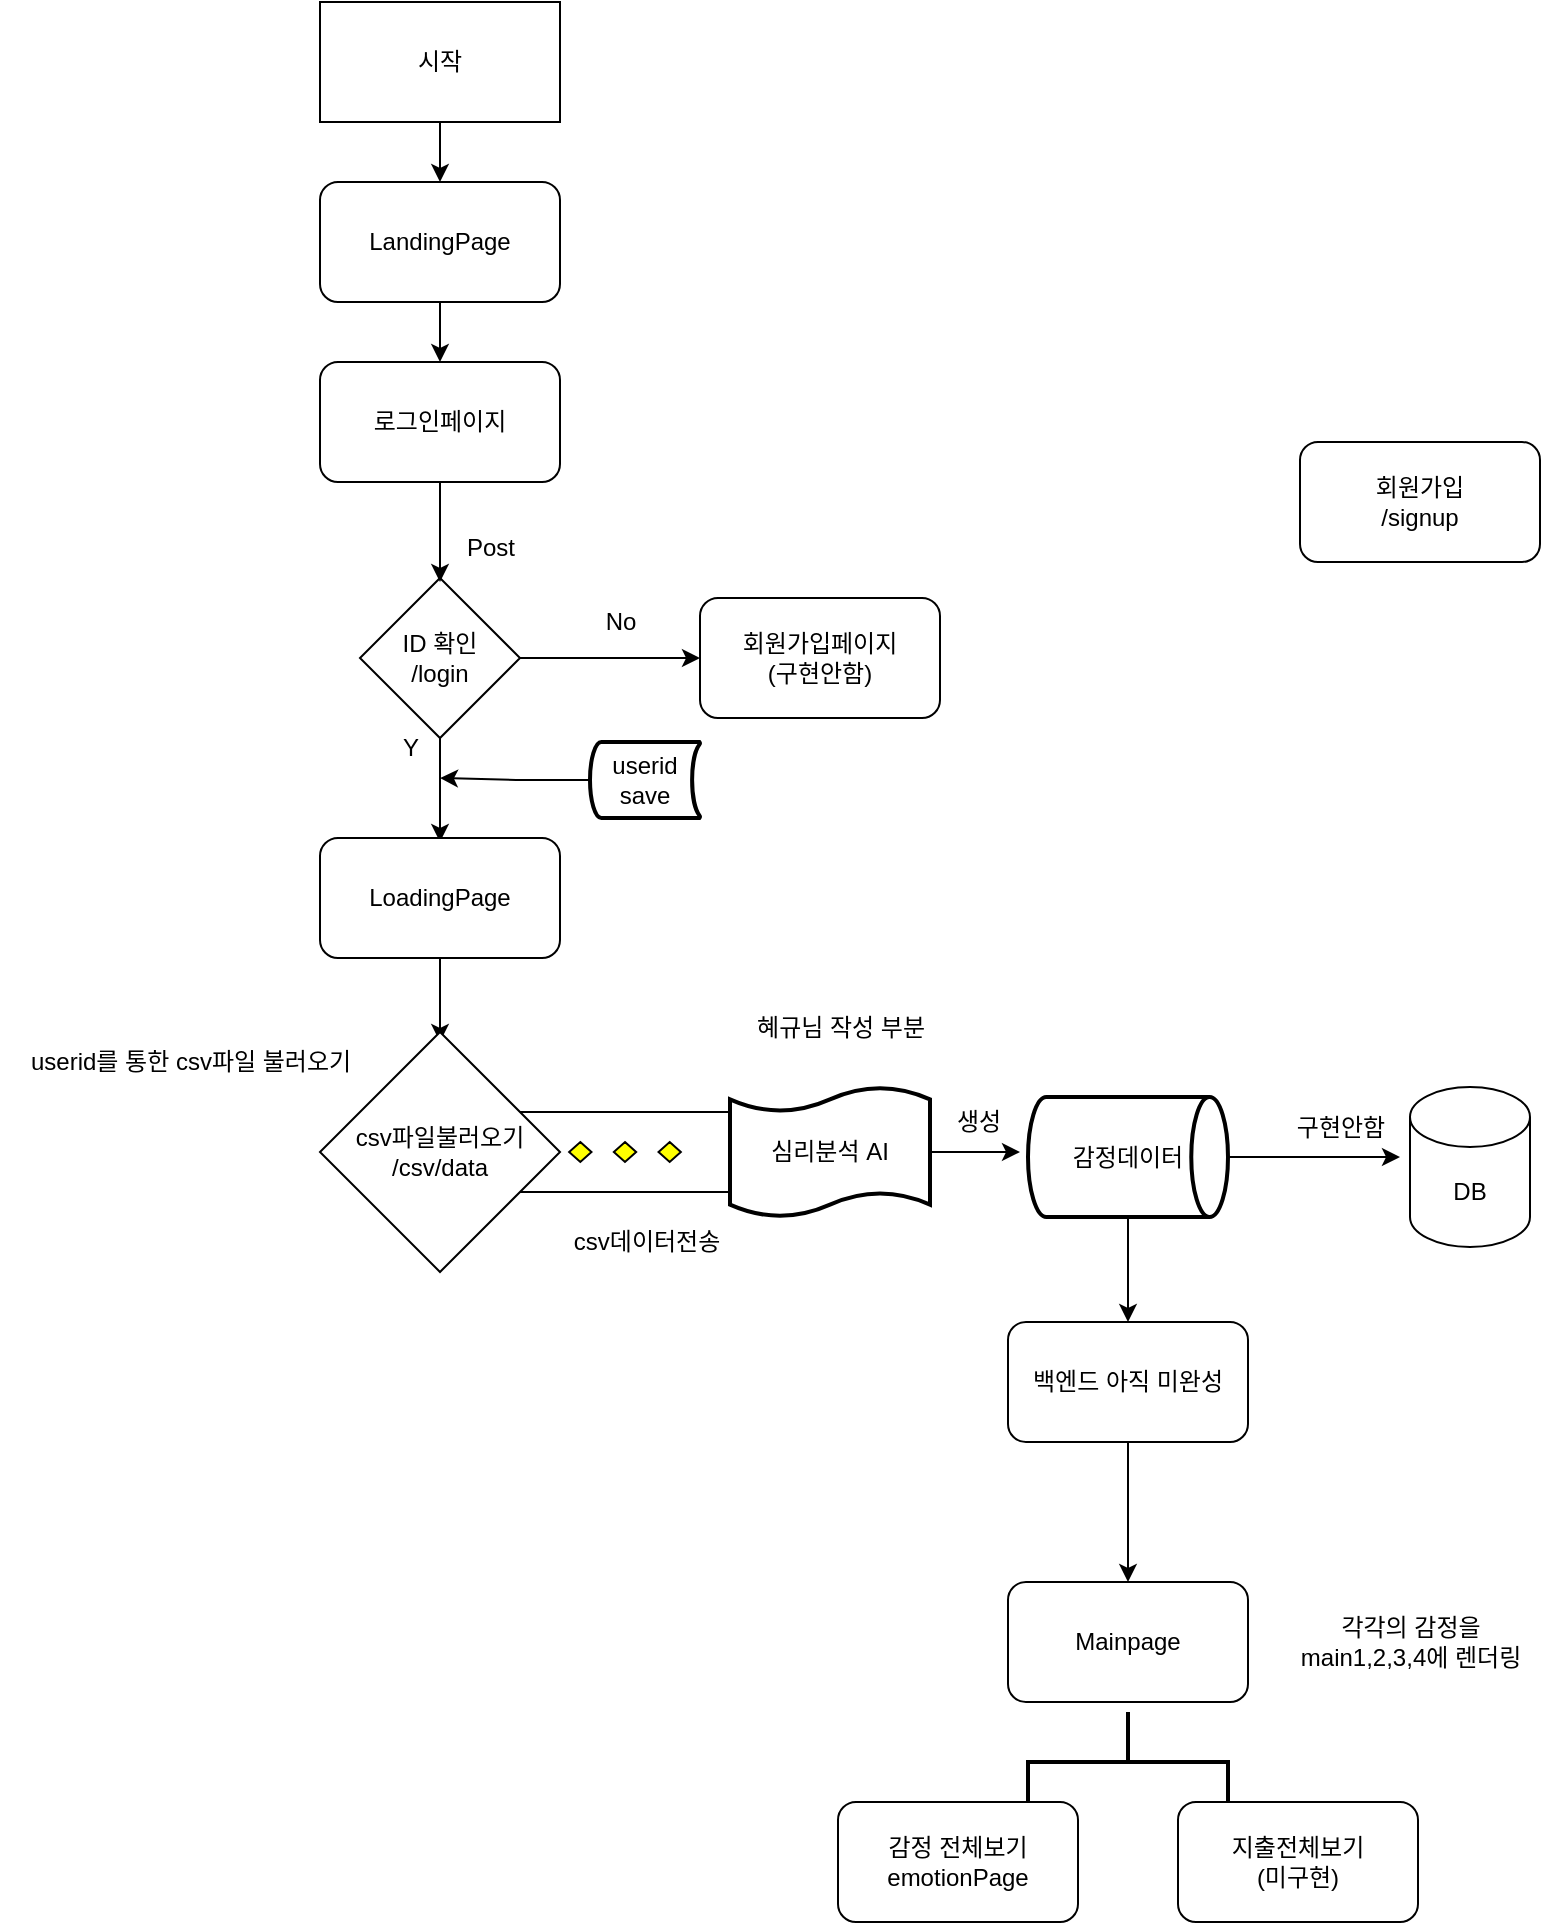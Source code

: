 <mxfile version="24.7.6">
  <diagram id="C5RBs43oDa-KdzZeNtuy" name="Page-1">
    <mxGraphModel dx="2514" dy="908" grid="1" gridSize="10" guides="1" tooltips="1" connect="1" arrows="1" fold="1" page="1" pageScale="1" pageWidth="827" pageHeight="1169" math="0" shadow="0">
      <root>
        <mxCell id="WIyWlLk6GJQsqaUBKTNV-0" />
        <mxCell id="WIyWlLk6GJQsqaUBKTNV-1" parent="WIyWlLk6GJQsqaUBKTNV-0" />
        <mxCell id="CNPABHZbF_ML2ywuMDAk-8" style="edgeStyle=orthogonalEdgeStyle;rounded=0;orthogonalLoop=1;jettySize=auto;html=1;exitX=0.5;exitY=1;exitDx=0;exitDy=0;" edge="1" parent="WIyWlLk6GJQsqaUBKTNV-1" source="pmGdqVMIsXKz8pEKTWjR-2">
          <mxGeometry relative="1" as="geometry">
            <mxPoint x="120" y="90" as="targetPoint" />
          </mxGeometry>
        </mxCell>
        <mxCell id="pmGdqVMIsXKz8pEKTWjR-2" value="시작" style="rounded=0;whiteSpace=wrap;html=1;" parent="WIyWlLk6GJQsqaUBKTNV-1" vertex="1">
          <mxGeometry x="60" width="120" height="60" as="geometry" />
        </mxCell>
        <mxCell id="CNPABHZbF_ML2ywuMDAk-13" style="edgeStyle=orthogonalEdgeStyle;rounded=0;orthogonalLoop=1;jettySize=auto;html=1;exitX=1;exitY=0.5;exitDx=0;exitDy=0;" edge="1" parent="WIyWlLk6GJQsqaUBKTNV-1" source="pmGdqVMIsXKz8pEKTWjR-4">
          <mxGeometry relative="1" as="geometry">
            <mxPoint x="250" y="328" as="targetPoint" />
          </mxGeometry>
        </mxCell>
        <mxCell id="CNPABHZbF_ML2ywuMDAk-14" style="edgeStyle=orthogonalEdgeStyle;rounded=0;orthogonalLoop=1;jettySize=auto;html=1;exitX=0.5;exitY=1;exitDx=0;exitDy=0;" edge="1" parent="WIyWlLk6GJQsqaUBKTNV-1" source="pmGdqVMIsXKz8pEKTWjR-4">
          <mxGeometry relative="1" as="geometry">
            <mxPoint x="120" y="420" as="targetPoint" />
          </mxGeometry>
        </mxCell>
        <mxCell id="pmGdqVMIsXKz8pEKTWjR-4" value="ID 확인&lt;div&gt;/login&lt;/div&gt;" style="rhombus;whiteSpace=wrap;html=1;" parent="WIyWlLk6GJQsqaUBKTNV-1" vertex="1">
          <mxGeometry x="80" y="288" width="80" height="80" as="geometry" />
        </mxCell>
        <mxCell id="pmGdqVMIsXKz8pEKTWjR-8" value="회원가입&lt;div&gt;/signup&lt;/div&gt;" style="rounded=1;whiteSpace=wrap;html=1;" parent="WIyWlLk6GJQsqaUBKTNV-1" vertex="1">
          <mxGeometry x="550" y="220" width="120" height="60" as="geometry" />
        </mxCell>
        <mxCell id="CNPABHZbF_ML2ywuMDAk-26" style="edgeStyle=orthogonalEdgeStyle;rounded=0;orthogonalLoop=1;jettySize=auto;html=1;exitX=1;exitY=0.5;exitDx=0;exitDy=0;exitPerimeter=0;" edge="1" parent="WIyWlLk6GJQsqaUBKTNV-1" source="pmGdqVMIsXKz8pEKTWjR-27">
          <mxGeometry relative="1" as="geometry">
            <mxPoint x="410" y="575" as="targetPoint" />
          </mxGeometry>
        </mxCell>
        <mxCell id="pmGdqVMIsXKz8pEKTWjR-27" value="심리분석 AI" style="shape=tape;whiteSpace=wrap;html=1;strokeWidth=2;size=0.19" parent="WIyWlLk6GJQsqaUBKTNV-1" vertex="1">
          <mxGeometry x="265" y="542.5" width="100" height="65" as="geometry" />
        </mxCell>
        <mxCell id="pmGdqVMIsXKz8pEKTWjR-28" value="" style="verticalLabelPosition=bottom;verticalAlign=top;html=1;shape=mxgraph.flowchart.parallel_mode;pointerEvents=1" parent="WIyWlLk6GJQsqaUBKTNV-1" vertex="1">
          <mxGeometry x="160" y="555" width="105" height="40" as="geometry" />
        </mxCell>
        <mxCell id="CNPABHZbF_ML2ywuMDAk-3" style="edgeStyle=orthogonalEdgeStyle;rounded=0;orthogonalLoop=1;jettySize=auto;html=1;exitX=0.5;exitY=1;exitDx=0;exitDy=0;" edge="1" parent="WIyWlLk6GJQsqaUBKTNV-1" source="CNPABHZbF_ML2ywuMDAk-1">
          <mxGeometry relative="1" as="geometry">
            <mxPoint x="120" y="290" as="targetPoint" />
          </mxGeometry>
        </mxCell>
        <mxCell id="CNPABHZbF_ML2ywuMDAk-1" value="로그인페이지" style="rounded=1;whiteSpace=wrap;html=1;" vertex="1" parent="WIyWlLk6GJQsqaUBKTNV-1">
          <mxGeometry x="60" y="180" width="120" height="60" as="geometry" />
        </mxCell>
        <mxCell id="CNPABHZbF_ML2ywuMDAk-6" value="No" style="text;html=1;align=center;verticalAlign=middle;resizable=0;points=[];autosize=1;strokeColor=none;fillColor=none;" vertex="1" parent="WIyWlLk6GJQsqaUBKTNV-1">
          <mxGeometry x="190" y="295" width="40" height="30" as="geometry" />
        </mxCell>
        <mxCell id="CNPABHZbF_ML2ywuMDAk-7" value="회원가입페이지&lt;div&gt;(구현안함)&lt;/div&gt;" style="rounded=1;whiteSpace=wrap;html=1;" vertex="1" parent="WIyWlLk6GJQsqaUBKTNV-1">
          <mxGeometry x="250" y="298" width="120" height="60" as="geometry" />
        </mxCell>
        <mxCell id="CNPABHZbF_ML2ywuMDAk-11" value="" style="edgeStyle=orthogonalEdgeStyle;rounded=0;orthogonalLoop=1;jettySize=auto;html=1;" edge="1" parent="WIyWlLk6GJQsqaUBKTNV-1" source="CNPABHZbF_ML2ywuMDAk-9" target="CNPABHZbF_ML2ywuMDAk-1">
          <mxGeometry relative="1" as="geometry" />
        </mxCell>
        <mxCell id="CNPABHZbF_ML2ywuMDAk-9" value="LandingPage" style="rounded=1;whiteSpace=wrap;html=1;" vertex="1" parent="WIyWlLk6GJQsqaUBKTNV-1">
          <mxGeometry x="60" y="90" width="120" height="60" as="geometry" />
        </mxCell>
        <mxCell id="CNPABHZbF_ML2ywuMDAk-12" value="Post" style="text;html=1;align=center;verticalAlign=middle;resizable=0;points=[];autosize=1;strokeColor=none;fillColor=none;" vertex="1" parent="WIyWlLk6GJQsqaUBKTNV-1">
          <mxGeometry x="120" y="258" width="50" height="30" as="geometry" />
        </mxCell>
        <mxCell id="CNPABHZbF_ML2ywuMDAk-15" value="Y" style="text;html=1;align=center;verticalAlign=middle;resizable=0;points=[];autosize=1;strokeColor=none;fillColor=none;" vertex="1" parent="WIyWlLk6GJQsqaUBKTNV-1">
          <mxGeometry x="90" y="358" width="30" height="30" as="geometry" />
        </mxCell>
        <mxCell id="CNPABHZbF_ML2ywuMDAk-18" style="edgeStyle=orthogonalEdgeStyle;rounded=0;orthogonalLoop=1;jettySize=auto;html=1;exitX=0.5;exitY=1;exitDx=0;exitDy=0;" edge="1" parent="WIyWlLk6GJQsqaUBKTNV-1" source="CNPABHZbF_ML2ywuMDAk-16">
          <mxGeometry relative="1" as="geometry">
            <mxPoint x="120" y="520" as="targetPoint" />
          </mxGeometry>
        </mxCell>
        <mxCell id="CNPABHZbF_ML2ywuMDAk-16" value="LoadingPage" style="rounded=1;whiteSpace=wrap;html=1;" vertex="1" parent="WIyWlLk6GJQsqaUBKTNV-1">
          <mxGeometry x="60" y="418" width="120" height="60" as="geometry" />
        </mxCell>
        <mxCell id="CNPABHZbF_ML2ywuMDAk-20" style="edgeStyle=orthogonalEdgeStyle;rounded=0;orthogonalLoop=1;jettySize=auto;html=1;" edge="1" parent="WIyWlLk6GJQsqaUBKTNV-1" source="CNPABHZbF_ML2ywuMDAk-19">
          <mxGeometry relative="1" as="geometry">
            <mxPoint x="120" y="388" as="targetPoint" />
          </mxGeometry>
        </mxCell>
        <mxCell id="CNPABHZbF_ML2ywuMDAk-19" value="userid&lt;br&gt;save" style="strokeWidth=2;html=1;shape=mxgraph.flowchart.stored_data;whiteSpace=wrap;" vertex="1" parent="WIyWlLk6GJQsqaUBKTNV-1">
          <mxGeometry x="195" y="370" width="55" height="38" as="geometry" />
        </mxCell>
        <mxCell id="CNPABHZbF_ML2ywuMDAk-21" value="&lt;div&gt;csv파일불러오기&lt;/div&gt;/csv/data" style="rhombus;whiteSpace=wrap;html=1;" vertex="1" parent="WIyWlLk6GJQsqaUBKTNV-1">
          <mxGeometry x="60" y="515" width="120" height="120" as="geometry" />
        </mxCell>
        <mxCell id="CNPABHZbF_ML2ywuMDAk-22" value="userid를 통한 csv파일 불러오기" style="text;html=1;align=center;verticalAlign=middle;resizable=0;points=[];autosize=1;strokeColor=none;fillColor=none;" vertex="1" parent="WIyWlLk6GJQsqaUBKTNV-1">
          <mxGeometry x="-100" y="515" width="190" height="30" as="geometry" />
        </mxCell>
        <mxCell id="CNPABHZbF_ML2ywuMDAk-24" value="csv데이터전송" style="text;html=1;align=center;verticalAlign=middle;resizable=0;points=[];autosize=1;strokeColor=none;fillColor=none;" vertex="1" parent="WIyWlLk6GJQsqaUBKTNV-1">
          <mxGeometry x="172.5" y="605" width="100" height="30" as="geometry" />
        </mxCell>
        <mxCell id="CNPABHZbF_ML2ywuMDAk-28" style="edgeStyle=orthogonalEdgeStyle;rounded=0;orthogonalLoop=1;jettySize=auto;html=1;" edge="1" parent="WIyWlLk6GJQsqaUBKTNV-1" source="CNPABHZbF_ML2ywuMDAk-25">
          <mxGeometry relative="1" as="geometry">
            <mxPoint x="464" y="660" as="targetPoint" />
          </mxGeometry>
        </mxCell>
        <mxCell id="CNPABHZbF_ML2ywuMDAk-29" style="edgeStyle=orthogonalEdgeStyle;rounded=0;orthogonalLoop=1;jettySize=auto;html=1;" edge="1" parent="WIyWlLk6GJQsqaUBKTNV-1" source="CNPABHZbF_ML2ywuMDAk-25">
          <mxGeometry relative="1" as="geometry">
            <mxPoint x="600" y="577.5" as="targetPoint" />
          </mxGeometry>
        </mxCell>
        <mxCell id="CNPABHZbF_ML2ywuMDAk-25" value="감정데이터" style="strokeWidth=2;html=1;shape=mxgraph.flowchart.direct_data;whiteSpace=wrap;" vertex="1" parent="WIyWlLk6GJQsqaUBKTNV-1">
          <mxGeometry x="414" y="547.5" width="100" height="60" as="geometry" />
        </mxCell>
        <mxCell id="CNPABHZbF_ML2ywuMDAk-27" value="생성" style="text;html=1;align=center;verticalAlign=middle;resizable=0;points=[];autosize=1;strokeColor=none;fillColor=none;" vertex="1" parent="WIyWlLk6GJQsqaUBKTNV-1">
          <mxGeometry x="364" y="545" width="50" height="30" as="geometry" />
        </mxCell>
        <mxCell id="CNPABHZbF_ML2ywuMDAk-30" value="DB" style="shape=cylinder3;whiteSpace=wrap;html=1;boundedLbl=1;backgroundOutline=1;size=15;" vertex="1" parent="WIyWlLk6GJQsqaUBKTNV-1">
          <mxGeometry x="605" y="542.5" width="60" height="80" as="geometry" />
        </mxCell>
        <mxCell id="CNPABHZbF_ML2ywuMDAk-31" value="구현안함" style="text;html=1;align=center;verticalAlign=middle;resizable=0;points=[];autosize=1;strokeColor=none;fillColor=none;" vertex="1" parent="WIyWlLk6GJQsqaUBKTNV-1">
          <mxGeometry x="535" y="548" width="70" height="30" as="geometry" />
        </mxCell>
        <mxCell id="CNPABHZbF_ML2ywuMDAk-35" value="" style="edgeStyle=orthogonalEdgeStyle;rounded=0;orthogonalLoop=1;jettySize=auto;html=1;" edge="1" parent="WIyWlLk6GJQsqaUBKTNV-1" source="CNPABHZbF_ML2ywuMDAk-33" target="CNPABHZbF_ML2ywuMDAk-34">
          <mxGeometry relative="1" as="geometry" />
        </mxCell>
        <mxCell id="CNPABHZbF_ML2ywuMDAk-33" value="백엔드 아직 미완성" style="rounded=1;whiteSpace=wrap;html=1;" vertex="1" parent="WIyWlLk6GJQsqaUBKTNV-1">
          <mxGeometry x="404" y="660" width="120" height="60" as="geometry" />
        </mxCell>
        <mxCell id="CNPABHZbF_ML2ywuMDAk-34" value="Mainpage" style="whiteSpace=wrap;html=1;rounded=1;" vertex="1" parent="WIyWlLk6GJQsqaUBKTNV-1">
          <mxGeometry x="404" y="790" width="120" height="60" as="geometry" />
        </mxCell>
        <mxCell id="CNPABHZbF_ML2ywuMDAk-37" value="각각의 감정을&lt;div&gt;main1,2,3,4에 렌더링&lt;/div&gt;" style="text;html=1;align=center;verticalAlign=middle;resizable=0;points=[];autosize=1;strokeColor=none;fillColor=none;" vertex="1" parent="WIyWlLk6GJQsqaUBKTNV-1">
          <mxGeometry x="535" y="800" width="140" height="40" as="geometry" />
        </mxCell>
        <mxCell id="CNPABHZbF_ML2ywuMDAk-38" value="혜규님 작성 부분" style="text;html=1;align=center;verticalAlign=middle;resizable=0;points=[];autosize=1;strokeColor=none;fillColor=none;" vertex="1" parent="WIyWlLk6GJQsqaUBKTNV-1">
          <mxGeometry x="265" y="498" width="110" height="30" as="geometry" />
        </mxCell>
        <mxCell id="CNPABHZbF_ML2ywuMDAk-41" value="" style="strokeWidth=2;html=1;shape=mxgraph.flowchart.annotation_2;align=left;labelPosition=right;pointerEvents=1;rotation=90;" vertex="1" parent="WIyWlLk6GJQsqaUBKTNV-1">
          <mxGeometry x="439" y="830" width="50" height="100" as="geometry" />
        </mxCell>
        <mxCell id="CNPABHZbF_ML2ywuMDAk-42" value="감정 전체보기&lt;br&gt;emotionPage" style="rounded=1;whiteSpace=wrap;html=1;" vertex="1" parent="WIyWlLk6GJQsqaUBKTNV-1">
          <mxGeometry x="319" y="900" width="120" height="60" as="geometry" />
        </mxCell>
        <mxCell id="CNPABHZbF_ML2ywuMDAk-43" value="지출전체보기&lt;br&gt;(미구현)" style="rounded=1;whiteSpace=wrap;html=1;" vertex="1" parent="WIyWlLk6GJQsqaUBKTNV-1">
          <mxGeometry x="489" y="900" width="120" height="60" as="geometry" />
        </mxCell>
      </root>
    </mxGraphModel>
  </diagram>
</mxfile>

